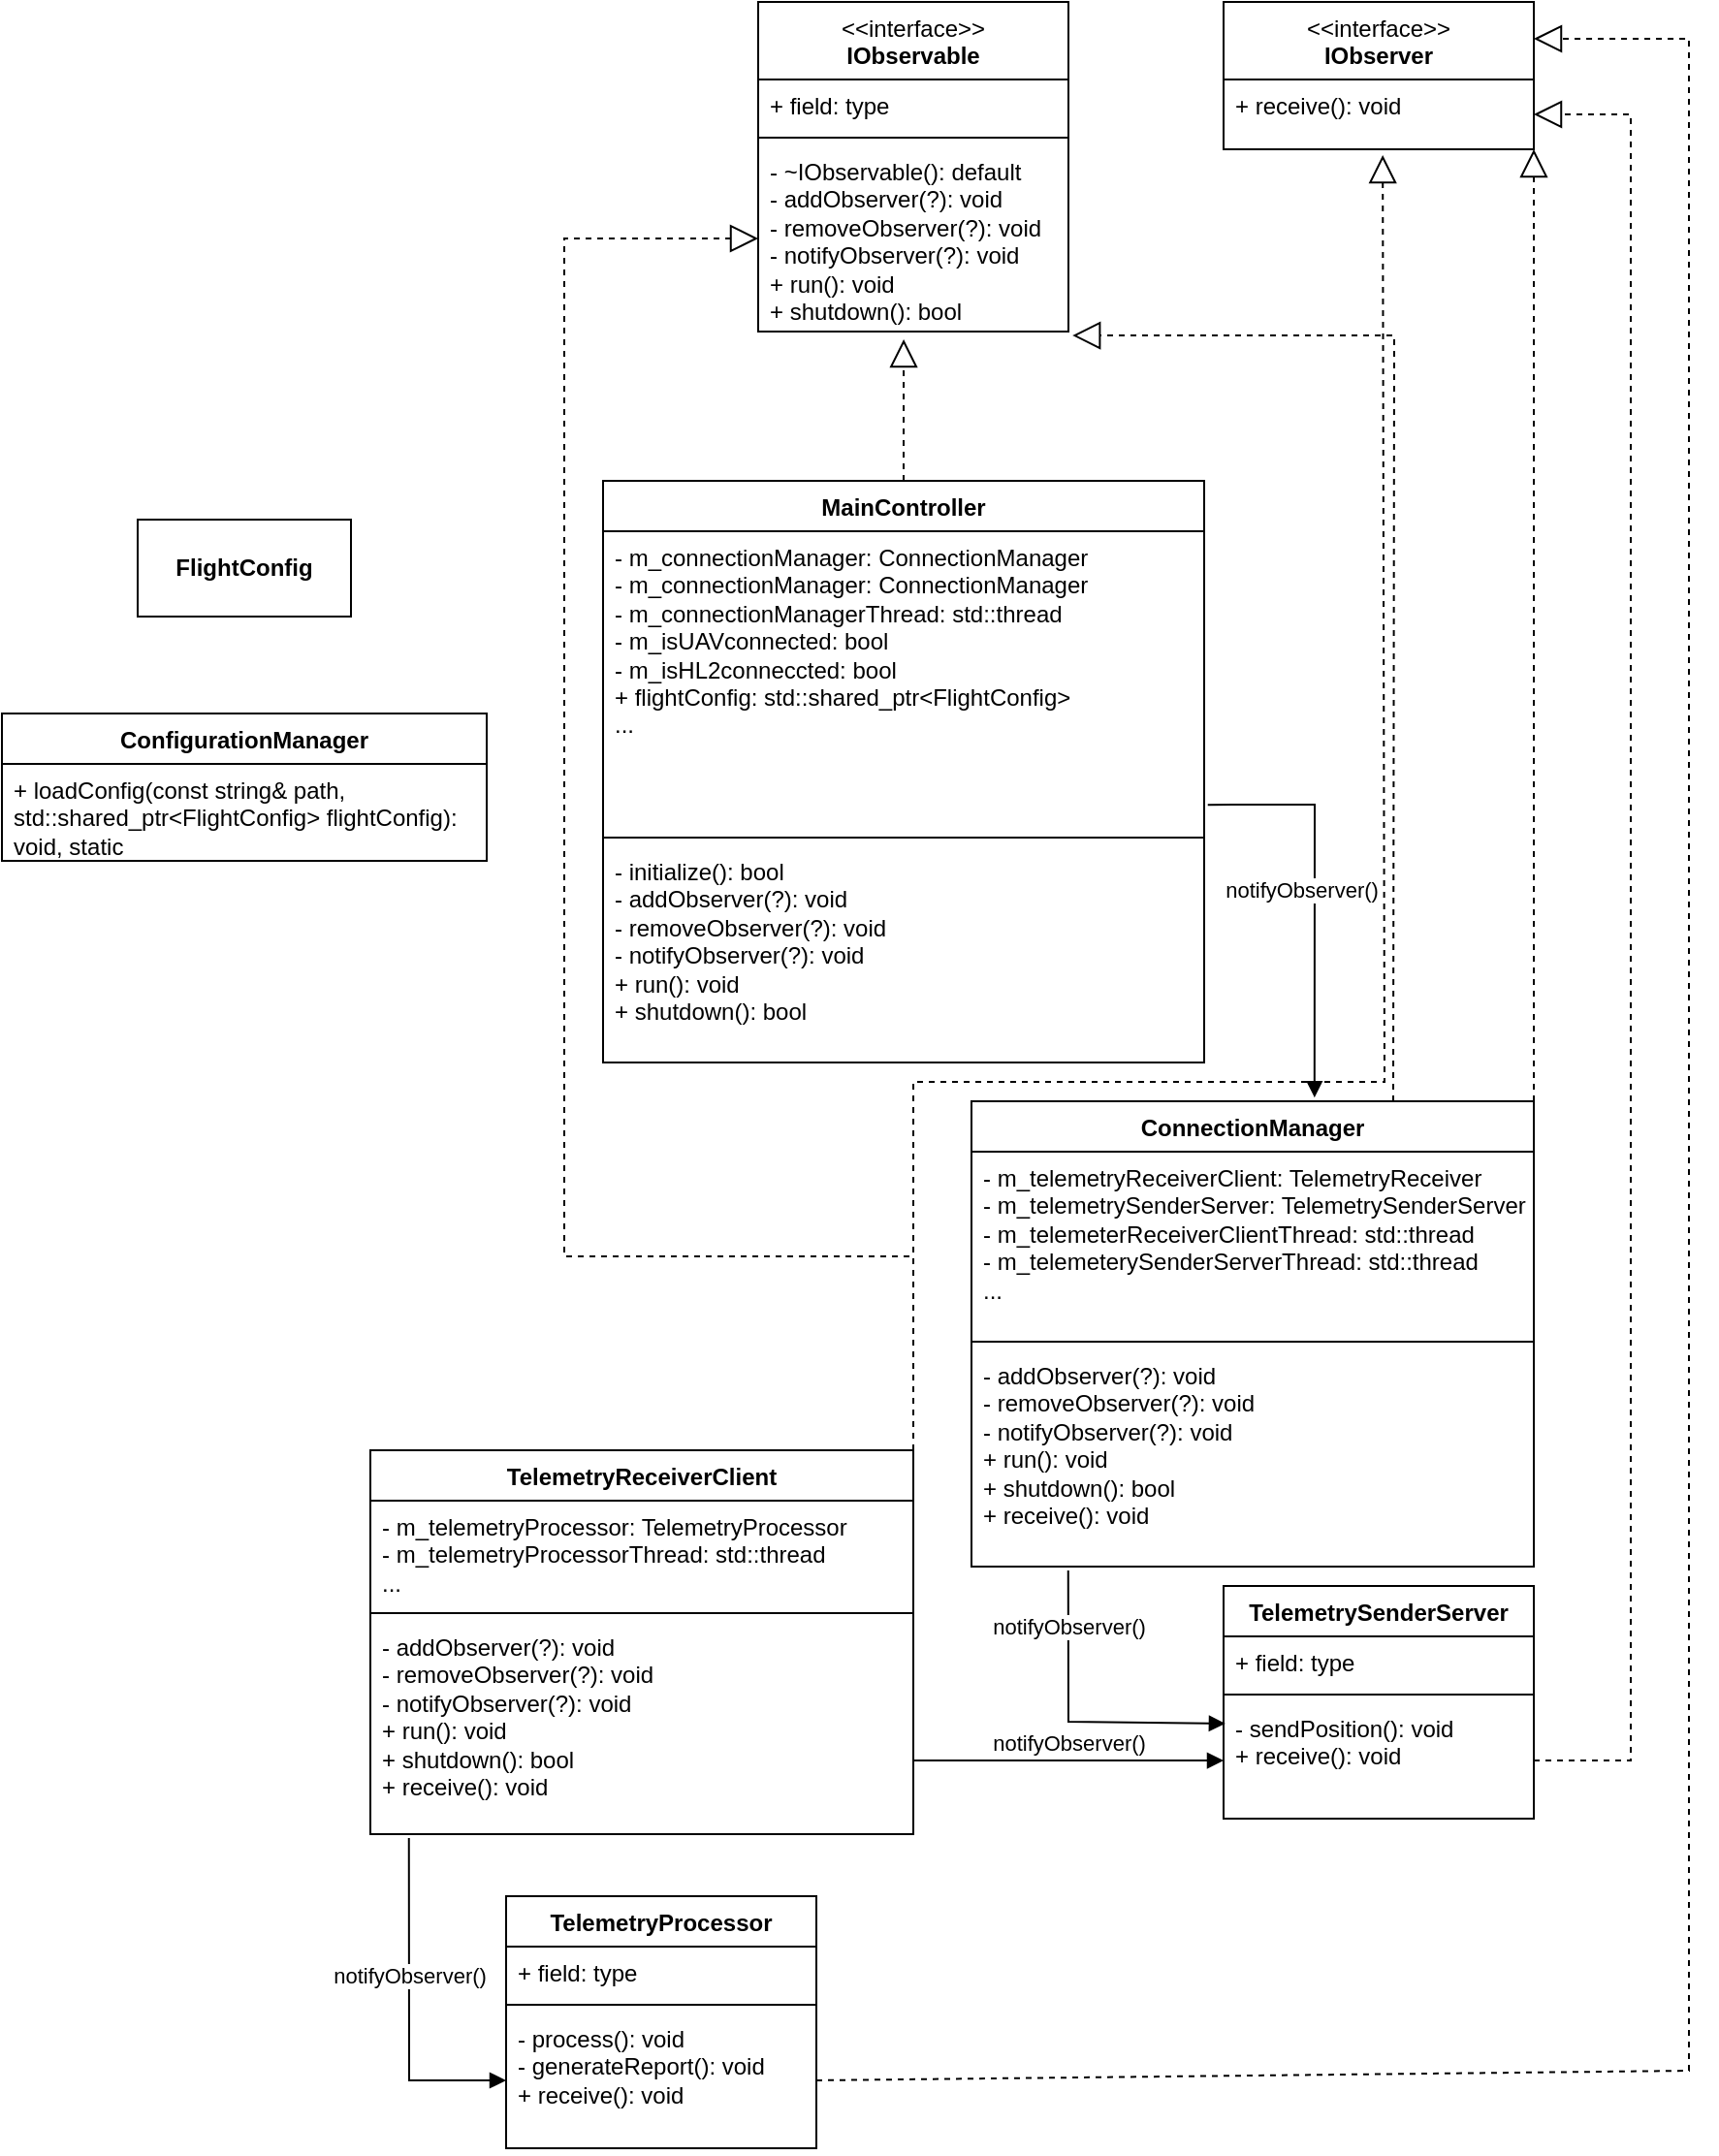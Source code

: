 <mxfile version="24.3.1" type="device">
  <diagram name="Page-1" id="AUV8XOVMXynb2XTjr2WS">
    <mxGraphModel dx="1290" dy="1658" grid="1" gridSize="10" guides="1" tooltips="1" connect="1" arrows="1" fold="1" page="1" pageScale="1" pageWidth="850" pageHeight="1100" math="0" shadow="0">
      <root>
        <mxCell id="0" />
        <mxCell id="1" parent="0" />
        <mxCell id="WBVQhS7fT6MhLSs4P5gq-1" value="MainController" style="swimlane;fontStyle=1;align=center;verticalAlign=top;childLayout=stackLayout;horizontal=1;startSize=26;horizontalStack=0;resizeParent=1;resizeParentMax=0;resizeLast=0;collapsible=1;marginBottom=0;whiteSpace=wrap;html=1;" parent="1" vertex="1">
          <mxGeometry x="360" width="310" height="300" as="geometry" />
        </mxCell>
        <mxCell id="WBVQhS7fT6MhLSs4P5gq-2" value="&lt;div&gt;&lt;div&gt;&lt;div&gt;- m_connectionManager: ConnectionManager&lt;/div&gt;&lt;/div&gt;&lt;div&gt;- m_connectionManager: ConnectionManager&lt;/div&gt;&lt;div&gt;- m_connectionManagerThread: std::thread&lt;/div&gt;&lt;div&gt;&lt;div&gt;- m_isUAVconnected: bool&lt;/div&gt;&lt;div&gt;- m_isHL2conneccted: bool&lt;/div&gt;&lt;/div&gt;&lt;/div&gt;&lt;div&gt;+ flightConfig: std::shared_ptr&amp;lt;FlightConfig&amp;gt;&lt;/div&gt;&lt;div&gt;...&lt;br&gt;&lt;/div&gt;&lt;div&gt;&lt;br&gt;&lt;/div&gt;" style="text;strokeColor=none;fillColor=none;align=left;verticalAlign=top;spacingLeft=4;spacingRight=4;overflow=hidden;rotatable=0;points=[[0,0.5],[1,0.5]];portConstraint=eastwest;whiteSpace=wrap;html=1;" parent="WBVQhS7fT6MhLSs4P5gq-1" vertex="1">
          <mxGeometry y="26" width="310" height="154" as="geometry" />
        </mxCell>
        <mxCell id="WBVQhS7fT6MhLSs4P5gq-3" value="" style="line;strokeWidth=1;fillColor=none;align=left;verticalAlign=middle;spacingTop=-1;spacingLeft=3;spacingRight=3;rotatable=0;labelPosition=right;points=[];portConstraint=eastwest;strokeColor=inherit;" parent="WBVQhS7fT6MhLSs4P5gq-1" vertex="1">
          <mxGeometry y="180" width="310" height="8" as="geometry" />
        </mxCell>
        <mxCell id="WBVQhS7fT6MhLSs4P5gq-4" value="&lt;div&gt;- initialize(): bool&lt;/div&gt;&lt;div&gt;- addObserver(?): void&lt;/div&gt;&lt;div&gt;- removeObserver(?): void&lt;/div&gt;&lt;div&gt;- notifyObserver(?): void&lt;br&gt;&lt;/div&gt;&lt;div&gt;+ run(): void&lt;/div&gt;&lt;div&gt;+ shutdown(): bool&lt;br&gt;&lt;/div&gt;&lt;div&gt;&lt;br&gt;&lt;/div&gt;" style="text;strokeColor=none;fillColor=none;align=left;verticalAlign=top;spacingLeft=4;spacingRight=4;overflow=hidden;rotatable=0;points=[[0,0.5],[1,0.5]];portConstraint=eastwest;whiteSpace=wrap;html=1;" parent="WBVQhS7fT6MhLSs4P5gq-1" vertex="1">
          <mxGeometry y="188" width="310" height="112" as="geometry" />
        </mxCell>
        <mxCell id="WBVQhS7fT6MhLSs4P5gq-5" value="ConfigurationManager" style="swimlane;fontStyle=1;align=center;verticalAlign=top;childLayout=stackLayout;horizontal=1;startSize=26;horizontalStack=0;resizeParent=1;resizeParentMax=0;resizeLast=0;collapsible=1;marginBottom=0;whiteSpace=wrap;html=1;" parent="1" vertex="1">
          <mxGeometry x="50" y="120" width="250" height="76" as="geometry" />
        </mxCell>
        <mxCell id="WBVQhS7fT6MhLSs4P5gq-8" value="&lt;div&gt;+ loadConfig(const string&amp;amp; path, std::shared_ptr&amp;lt;FlightConfig&amp;gt; flightConfig): void, static&lt;/div&gt;" style="text;strokeColor=none;fillColor=none;align=left;verticalAlign=top;spacingLeft=4;spacingRight=4;overflow=hidden;rotatable=0;points=[[0,0.5],[1,0.5]];portConstraint=eastwest;whiteSpace=wrap;html=1;" parent="WBVQhS7fT6MhLSs4P5gq-5" vertex="1">
          <mxGeometry y="26" width="250" height="50" as="geometry" />
        </mxCell>
        <mxCell id="WBVQhS7fT6MhLSs4P5gq-9" value="ConnectionManager" style="swimlane;fontStyle=1;align=center;verticalAlign=top;childLayout=stackLayout;horizontal=1;startSize=26;horizontalStack=0;resizeParent=1;resizeParentMax=0;resizeLast=0;collapsible=1;marginBottom=0;whiteSpace=wrap;html=1;" parent="1" vertex="1">
          <mxGeometry x="550" y="320" width="290" height="240" as="geometry" />
        </mxCell>
        <mxCell id="WBVQhS7fT6MhLSs4P5gq-10" value="&lt;div&gt;&lt;div&gt;- m_telemetryReceiverClient: TelemetryReceiver&lt;/div&gt;&lt;div&gt;- m_telemetrySenderServer: TelemetrySenderServer&lt;br&gt;&lt;/div&gt;&lt;/div&gt;&lt;div&gt;- m_telemeterReceiverClientThread: std::thread&lt;br&gt;&lt;/div&gt;&lt;div&gt;- m_telemeterySenderServerThread: std::thread&lt;/div&gt;&lt;div&gt;...&lt;br&gt;&lt;/div&gt;&lt;div&gt;&lt;br&gt;&lt;/div&gt;" style="text;strokeColor=none;fillColor=none;align=left;verticalAlign=top;spacingLeft=4;spacingRight=4;overflow=hidden;rotatable=0;points=[[0,0.5],[1,0.5]];portConstraint=eastwest;whiteSpace=wrap;html=1;" parent="WBVQhS7fT6MhLSs4P5gq-9" vertex="1">
          <mxGeometry y="26" width="290" height="94" as="geometry" />
        </mxCell>
        <mxCell id="WBVQhS7fT6MhLSs4P5gq-11" value="" style="line;strokeWidth=1;fillColor=none;align=left;verticalAlign=middle;spacingTop=-1;spacingLeft=3;spacingRight=3;rotatable=0;labelPosition=right;points=[];portConstraint=eastwest;strokeColor=inherit;" parent="WBVQhS7fT6MhLSs4P5gq-9" vertex="1">
          <mxGeometry y="120" width="290" height="8" as="geometry" />
        </mxCell>
        <mxCell id="WBVQhS7fT6MhLSs4P5gq-12" value="&lt;div&gt;- addObserver(?): void&lt;/div&gt;&lt;div&gt;- removeObserver(?): void&lt;/div&gt;&lt;div&gt;- notifyObserver(?): void&lt;br&gt;&lt;/div&gt;&lt;div&gt;+ run(): void&lt;/div&gt;&lt;div&gt;+ shutdown(): bool&lt;br&gt;&lt;/div&gt;&lt;div&gt;+ receive(): void&lt;br&gt;&lt;/div&gt;" style="text;strokeColor=none;fillColor=none;align=left;verticalAlign=top;spacingLeft=4;spacingRight=4;overflow=hidden;rotatable=0;points=[[0,0.5],[1,0.5]];portConstraint=eastwest;whiteSpace=wrap;html=1;" parent="WBVQhS7fT6MhLSs4P5gq-9" vertex="1">
          <mxGeometry y="128" width="290" height="112" as="geometry" />
        </mxCell>
        <mxCell id="WBVQhS7fT6MhLSs4P5gq-13" value="TelemetrySenderServer" style="swimlane;fontStyle=1;align=center;verticalAlign=top;childLayout=stackLayout;horizontal=1;startSize=26;horizontalStack=0;resizeParent=1;resizeParentMax=0;resizeLast=0;collapsible=1;marginBottom=0;whiteSpace=wrap;html=1;" parent="1" vertex="1">
          <mxGeometry x="680" y="570" width="160" height="120" as="geometry" />
        </mxCell>
        <mxCell id="WBVQhS7fT6MhLSs4P5gq-14" value="+ field: type" style="text;strokeColor=none;fillColor=none;align=left;verticalAlign=top;spacingLeft=4;spacingRight=4;overflow=hidden;rotatable=0;points=[[0,0.5],[1,0.5]];portConstraint=eastwest;whiteSpace=wrap;html=1;" parent="WBVQhS7fT6MhLSs4P5gq-13" vertex="1">
          <mxGeometry y="26" width="160" height="26" as="geometry" />
        </mxCell>
        <mxCell id="WBVQhS7fT6MhLSs4P5gq-15" value="" style="line;strokeWidth=1;fillColor=none;align=left;verticalAlign=middle;spacingTop=-1;spacingLeft=3;spacingRight=3;rotatable=0;labelPosition=right;points=[];portConstraint=eastwest;strokeColor=inherit;" parent="WBVQhS7fT6MhLSs4P5gq-13" vertex="1">
          <mxGeometry y="52" width="160" height="8" as="geometry" />
        </mxCell>
        <mxCell id="WBVQhS7fT6MhLSs4P5gq-16" value="&lt;div&gt;- sendPosition(): void&lt;br&gt;&lt;/div&gt;&lt;div&gt;+ receive(): void&lt;/div&gt;" style="text;strokeColor=none;fillColor=none;align=left;verticalAlign=top;spacingLeft=4;spacingRight=4;overflow=hidden;rotatable=0;points=[[0,0.5],[1,0.5]];portConstraint=eastwest;whiteSpace=wrap;html=1;" parent="WBVQhS7fT6MhLSs4P5gq-13" vertex="1">
          <mxGeometry y="60" width="160" height="60" as="geometry" />
        </mxCell>
        <mxCell id="WBVQhS7fT6MhLSs4P5gq-17" value="TelemetryReceiverClient" style="swimlane;fontStyle=1;align=center;verticalAlign=top;childLayout=stackLayout;horizontal=1;startSize=26;horizontalStack=0;resizeParent=1;resizeParentMax=0;resizeLast=0;collapsible=1;marginBottom=0;whiteSpace=wrap;html=1;" parent="1" vertex="1">
          <mxGeometry x="240" y="500" width="280" height="198" as="geometry" />
        </mxCell>
        <mxCell id="WBVQhS7fT6MhLSs4P5gq-18" value="&lt;div&gt;- m_telemetryProcessor: TelemetryProcessor&lt;/div&gt;&lt;div&gt;- m_telemetryProcessorThread: std::thread&lt;/div&gt;&lt;div&gt;...&lt;br&gt;&lt;/div&gt;" style="text;strokeColor=none;fillColor=none;align=left;verticalAlign=top;spacingLeft=4;spacingRight=4;overflow=hidden;rotatable=0;points=[[0,0.5],[1,0.5]];portConstraint=eastwest;whiteSpace=wrap;html=1;" parent="WBVQhS7fT6MhLSs4P5gq-17" vertex="1">
          <mxGeometry y="26" width="280" height="54" as="geometry" />
        </mxCell>
        <mxCell id="WBVQhS7fT6MhLSs4P5gq-19" value="" style="line;strokeWidth=1;fillColor=none;align=left;verticalAlign=middle;spacingTop=-1;spacingLeft=3;spacingRight=3;rotatable=0;labelPosition=right;points=[];portConstraint=eastwest;strokeColor=inherit;" parent="WBVQhS7fT6MhLSs4P5gq-17" vertex="1">
          <mxGeometry y="80" width="280" height="8" as="geometry" />
        </mxCell>
        <mxCell id="WBVQhS7fT6MhLSs4P5gq-20" value="&lt;div&gt;- addObserver(?): void&lt;/div&gt;&lt;div&gt;- removeObserver(?): void&lt;/div&gt;&lt;div&gt;- notifyObserver(?): void&lt;br&gt;&lt;/div&gt;&lt;div&gt;+ run(): void&lt;/div&gt;&lt;div&gt;+ shutdown(): bool&lt;br&gt;&lt;/div&gt;&lt;div&gt;+ receive(): void&lt;/div&gt;&lt;div&gt;&lt;br&gt;&lt;/div&gt;&lt;div&gt;&lt;br&gt;&lt;/div&gt;" style="text;strokeColor=none;fillColor=none;align=left;verticalAlign=top;spacingLeft=4;spacingRight=4;overflow=hidden;rotatable=0;points=[[0,0.5],[1,0.5]];portConstraint=eastwest;whiteSpace=wrap;html=1;" parent="WBVQhS7fT6MhLSs4P5gq-17" vertex="1">
          <mxGeometry y="88" width="280" height="110" as="geometry" />
        </mxCell>
        <mxCell id="WBVQhS7fT6MhLSs4P5gq-25" value="&lt;b&gt;FlightConfig&lt;/b&gt;" style="html=1;whiteSpace=wrap;" parent="1" vertex="1">
          <mxGeometry x="120" y="20" width="110" height="50" as="geometry" />
        </mxCell>
        <mxCell id="WBVQhS7fT6MhLSs4P5gq-26" value="TelemetryProcessor" style="swimlane;fontStyle=1;align=center;verticalAlign=top;childLayout=stackLayout;horizontal=1;startSize=26;horizontalStack=0;resizeParent=1;resizeParentMax=0;resizeLast=0;collapsible=1;marginBottom=0;whiteSpace=wrap;html=1;" parent="1" vertex="1">
          <mxGeometry x="310" y="730" width="160" height="130" as="geometry" />
        </mxCell>
        <mxCell id="WBVQhS7fT6MhLSs4P5gq-27" value="+ field: type" style="text;strokeColor=none;fillColor=none;align=left;verticalAlign=top;spacingLeft=4;spacingRight=4;overflow=hidden;rotatable=0;points=[[0,0.5],[1,0.5]];portConstraint=eastwest;whiteSpace=wrap;html=1;" parent="WBVQhS7fT6MhLSs4P5gq-26" vertex="1">
          <mxGeometry y="26" width="160" height="26" as="geometry" />
        </mxCell>
        <mxCell id="WBVQhS7fT6MhLSs4P5gq-28" value="" style="line;strokeWidth=1;fillColor=none;align=left;verticalAlign=middle;spacingTop=-1;spacingLeft=3;spacingRight=3;rotatable=0;labelPosition=right;points=[];portConstraint=eastwest;strokeColor=inherit;" parent="WBVQhS7fT6MhLSs4P5gq-26" vertex="1">
          <mxGeometry y="52" width="160" height="8" as="geometry" />
        </mxCell>
        <mxCell id="WBVQhS7fT6MhLSs4P5gq-29" value="&lt;div&gt;- process(): void&lt;/div&gt;&lt;div&gt;- generateReport(): void&lt;br&gt;&lt;/div&gt;&lt;div&gt;+ receive(): void&lt;/div&gt;" style="text;strokeColor=none;fillColor=none;align=left;verticalAlign=top;spacingLeft=4;spacingRight=4;overflow=hidden;rotatable=0;points=[[0,0.5],[1,0.5]];portConstraint=eastwest;whiteSpace=wrap;html=1;" parent="WBVQhS7fT6MhLSs4P5gq-26" vertex="1">
          <mxGeometry y="60" width="160" height="70" as="geometry" />
        </mxCell>
        <mxCell id="nWSMORwomO7x_Qd4vwny-9" value="&lt;span style=&quot;font-weight: normal;&quot;&gt;&amp;lt;&amp;lt;interface&amp;gt;&amp;gt;&lt;/span&gt;&lt;br&gt;&lt;div&gt;IObservable&lt;br&gt;&lt;/div&gt;" style="swimlane;fontStyle=1;align=center;verticalAlign=top;childLayout=stackLayout;horizontal=1;startSize=40;horizontalStack=0;resizeParent=1;resizeParentMax=0;resizeLast=0;collapsible=1;marginBottom=0;whiteSpace=wrap;html=1;" parent="1" vertex="1">
          <mxGeometry x="440" y="-247" width="160" height="170" as="geometry" />
        </mxCell>
        <mxCell id="nWSMORwomO7x_Qd4vwny-10" value="+ field: type" style="text;strokeColor=none;fillColor=none;align=left;verticalAlign=top;spacingLeft=4;spacingRight=4;overflow=hidden;rotatable=0;points=[[0,0.5],[1,0.5]];portConstraint=eastwest;whiteSpace=wrap;html=1;" parent="nWSMORwomO7x_Qd4vwny-9" vertex="1">
          <mxGeometry y="40" width="160" height="26" as="geometry" />
        </mxCell>
        <mxCell id="nWSMORwomO7x_Qd4vwny-11" value="" style="line;strokeWidth=1;fillColor=none;align=left;verticalAlign=middle;spacingTop=-1;spacingLeft=3;spacingRight=3;rotatable=0;labelPosition=right;points=[];portConstraint=eastwest;strokeColor=inherit;" parent="nWSMORwomO7x_Qd4vwny-9" vertex="1">
          <mxGeometry y="66" width="160" height="8" as="geometry" />
        </mxCell>
        <mxCell id="nWSMORwomO7x_Qd4vwny-12" value="&lt;div&gt;- ~IObservable(): default&lt;/div&gt;&lt;div&gt;- addObserver(?): void&lt;/div&gt;&lt;div&gt;- removeObserver(?): void&lt;/div&gt;&lt;div&gt;- notifyObserver(?): void&lt;br&gt;&lt;/div&gt;&lt;div&gt;+ run(): void&lt;/div&gt;&lt;div&gt;+ shutdown(): bool&lt;br&gt;&lt;/div&gt;" style="text;strokeColor=none;fillColor=none;align=left;verticalAlign=top;spacingLeft=4;spacingRight=4;overflow=hidden;rotatable=0;points=[[0,0.5],[1,0.5]];portConstraint=eastwest;whiteSpace=wrap;html=1;" parent="nWSMORwomO7x_Qd4vwny-9" vertex="1">
          <mxGeometry y="74" width="160" height="96" as="geometry" />
        </mxCell>
        <mxCell id="nWSMORwomO7x_Qd4vwny-13" value="&lt;span style=&quot;font-weight: normal;&quot;&gt;&amp;lt;&amp;lt;interface&amp;gt;&amp;gt;&lt;/span&gt;&lt;br&gt;&lt;div&gt;IObserver&lt;br&gt;&lt;/div&gt;" style="swimlane;fontStyle=1;align=center;verticalAlign=top;childLayout=stackLayout;horizontal=1;startSize=40;horizontalStack=0;resizeParent=1;resizeParentMax=0;resizeLast=0;collapsible=1;marginBottom=0;whiteSpace=wrap;html=1;" parent="1" vertex="1">
          <mxGeometry x="680" y="-247" width="160" height="76" as="geometry" />
        </mxCell>
        <mxCell id="nWSMORwomO7x_Qd4vwny-16" value="+ receive(): void" style="text;strokeColor=none;fillColor=none;align=left;verticalAlign=top;spacingLeft=4;spacingRight=4;overflow=hidden;rotatable=0;points=[[0,0.5],[1,0.5]];portConstraint=eastwest;whiteSpace=wrap;html=1;" parent="nWSMORwomO7x_Qd4vwny-13" vertex="1">
          <mxGeometry y="40" width="160" height="36" as="geometry" />
        </mxCell>
        <mxCell id="SEF9WH8XTWqk2aDTDYm8-1" value="" style="endArrow=block;dashed=1;endFill=0;endSize=12;html=1;rounded=0;entryX=0.469;entryY=1.042;entryDx=0;entryDy=0;entryPerimeter=0;exitX=0.5;exitY=0;exitDx=0;exitDy=0;" edge="1" parent="1" source="WBVQhS7fT6MhLSs4P5gq-1" target="nWSMORwomO7x_Qd4vwny-12">
          <mxGeometry width="160" relative="1" as="geometry">
            <mxPoint x="490" y="40" as="sourcePoint" />
            <mxPoint x="650" y="40" as="targetPoint" />
          </mxGeometry>
        </mxCell>
        <mxCell id="SEF9WH8XTWqk2aDTDYm8-2" value="" style="endArrow=block;dashed=1;endFill=0;endSize=12;html=1;rounded=0;exitX=1;exitY=0;exitDx=0;exitDy=0;entryX=1;entryY=1;entryDx=0;entryDy=0;" edge="1" parent="1" source="WBVQhS7fT6MhLSs4P5gq-9" target="nWSMORwomO7x_Qd4vwny-13">
          <mxGeometry width="160" relative="1" as="geometry">
            <mxPoint x="490" y="210" as="sourcePoint" />
            <mxPoint x="650" y="210" as="targetPoint" />
          </mxGeometry>
        </mxCell>
        <mxCell id="SEF9WH8XTWqk2aDTDYm8-3" value="" style="endArrow=block;dashed=1;endFill=0;endSize=12;html=1;rounded=0;exitX=0.75;exitY=0;exitDx=0;exitDy=0;entryX=1.013;entryY=1.021;entryDx=0;entryDy=0;entryPerimeter=0;" edge="1" parent="1" source="WBVQhS7fT6MhLSs4P5gq-9" target="nWSMORwomO7x_Qd4vwny-12">
          <mxGeometry width="160" relative="1" as="geometry">
            <mxPoint x="490" y="160" as="sourcePoint" />
            <mxPoint x="650" y="160" as="targetPoint" />
            <Array as="points">
              <mxPoint x="768" y="-75" />
            </Array>
          </mxGeometry>
        </mxCell>
        <mxCell id="SEF9WH8XTWqk2aDTDYm8-4" value="" style="endArrow=block;dashed=1;endFill=0;endSize=12;html=1;rounded=0;exitX=1;exitY=0;exitDx=0;exitDy=0;entryX=0;entryY=0.5;entryDx=0;entryDy=0;" edge="1" parent="1" source="WBVQhS7fT6MhLSs4P5gq-17" target="nWSMORwomO7x_Qd4vwny-12">
          <mxGeometry width="160" relative="1" as="geometry">
            <mxPoint x="490" y="620" as="sourcePoint" />
            <mxPoint x="650" y="620" as="targetPoint" />
            <Array as="points">
              <mxPoint x="520" y="400" />
              <mxPoint x="340" y="400" />
              <mxPoint x="340" y="-125" />
            </Array>
          </mxGeometry>
        </mxCell>
        <mxCell id="SEF9WH8XTWqk2aDTDYm8-5" value="" style="endArrow=block;dashed=1;endFill=0;endSize=12;html=1;rounded=0;exitX=1;exitY=0;exitDx=0;exitDy=0;entryX=0.513;entryY=1.083;entryDx=0;entryDy=0;entryPerimeter=0;" edge="1" parent="1" source="WBVQhS7fT6MhLSs4P5gq-17" target="nWSMORwomO7x_Qd4vwny-16">
          <mxGeometry width="160" relative="1" as="geometry">
            <mxPoint x="490" y="280" as="sourcePoint" />
            <mxPoint x="650" y="280" as="targetPoint" />
            <Array as="points">
              <mxPoint x="520" y="310" />
              <mxPoint x="763" y="310" />
            </Array>
          </mxGeometry>
        </mxCell>
        <mxCell id="SEF9WH8XTWqk2aDTDYm8-6" value="" style="endArrow=block;dashed=1;endFill=0;endSize=12;html=1;rounded=0;exitX=1;exitY=0.5;exitDx=0;exitDy=0;entryX=1;entryY=0.5;entryDx=0;entryDy=0;" edge="1" parent="1" source="WBVQhS7fT6MhLSs4P5gq-16" target="nWSMORwomO7x_Qd4vwny-16">
          <mxGeometry width="160" relative="1" as="geometry">
            <mxPoint x="490" y="420" as="sourcePoint" />
            <mxPoint x="650" y="420" as="targetPoint" />
            <Array as="points">
              <mxPoint x="890" y="660" />
              <mxPoint x="890" y="-189" />
            </Array>
          </mxGeometry>
        </mxCell>
        <mxCell id="SEF9WH8XTWqk2aDTDYm8-7" value="" style="endArrow=block;dashed=1;endFill=0;endSize=12;html=1;rounded=0;exitX=1;exitY=0.5;exitDx=0;exitDy=0;entryX=1;entryY=0.25;entryDx=0;entryDy=0;" edge="1" parent="1" source="WBVQhS7fT6MhLSs4P5gq-29" target="nWSMORwomO7x_Qd4vwny-13">
          <mxGeometry width="160" relative="1" as="geometry">
            <mxPoint x="490" y="690" as="sourcePoint" />
            <mxPoint x="650" y="690" as="targetPoint" />
            <Array as="points">
              <mxPoint x="920" y="820" />
              <mxPoint x="920" y="400" />
              <mxPoint x="920" y="-228" />
            </Array>
          </mxGeometry>
        </mxCell>
        <mxCell id="SEF9WH8XTWqk2aDTDYm8-8" value="notifyObserver()" style="html=1;verticalAlign=bottom;endArrow=block;curved=0;rounded=0;entryX=0;entryY=0.5;entryDx=0;entryDy=0;exitX=0.071;exitY=1.018;exitDx=0;exitDy=0;exitPerimeter=0;" edge="1" parent="1" source="WBVQhS7fT6MhLSs4P5gq-20" target="WBVQhS7fT6MhLSs4P5gq-29">
          <mxGeometry x="-0.086" width="80" relative="1" as="geometry">
            <mxPoint x="350" y="710" as="sourcePoint" />
            <mxPoint x="610" y="700" as="targetPoint" />
            <Array as="points">
              <mxPoint x="260" y="825" />
            </Array>
            <mxPoint as="offset" />
          </mxGeometry>
        </mxCell>
        <mxCell id="SEF9WH8XTWqk2aDTDYm8-9" value="notifyObserver()" style="html=1;verticalAlign=bottom;endArrow=block;curved=0;rounded=0;exitX=1;exitY=0.655;exitDx=0;exitDy=0;entryX=0;entryY=0.5;entryDx=0;entryDy=0;exitPerimeter=0;" edge="1" parent="1" source="WBVQhS7fT6MhLSs4P5gq-20" target="WBVQhS7fT6MhLSs4P5gq-16">
          <mxGeometry width="80" relative="1" as="geometry">
            <mxPoint x="530" y="560" as="sourcePoint" />
            <mxPoint x="610" y="560" as="targetPoint" />
          </mxGeometry>
        </mxCell>
        <mxCell id="SEF9WH8XTWqk2aDTDYm8-10" value="notifyObserver()" style="html=1;verticalAlign=bottom;endArrow=block;curved=0;rounded=0;entryX=0.006;entryY=0.183;entryDx=0;entryDy=0;entryPerimeter=0;exitX=0.172;exitY=1.018;exitDx=0;exitDy=0;exitPerimeter=0;" edge="1" parent="1" source="WBVQhS7fT6MhLSs4P5gq-12" target="WBVQhS7fT6MhLSs4P5gq-16">
          <mxGeometry x="-0.522" width="80" relative="1" as="geometry">
            <mxPoint x="610" y="600" as="sourcePoint" />
            <mxPoint x="610" y="560" as="targetPoint" />
            <Array as="points">
              <mxPoint x="600" y="640" />
            </Array>
            <mxPoint as="offset" />
          </mxGeometry>
        </mxCell>
        <mxCell id="SEF9WH8XTWqk2aDTDYm8-11" value="notifyObserver()" style="html=1;verticalAlign=bottom;endArrow=block;curved=0;rounded=0;exitX=1.006;exitY=0.916;exitDx=0;exitDy=0;entryX=0.61;entryY=-0.008;entryDx=0;entryDy=0;exitPerimeter=0;entryPerimeter=0;" edge="1" parent="1" source="WBVQhS7fT6MhLSs4P5gq-2" target="WBVQhS7fT6MhLSs4P5gq-9">
          <mxGeometry x="0.049" y="-7" width="80" relative="1" as="geometry">
            <mxPoint x="530" y="270" as="sourcePoint" />
            <mxPoint x="610" y="270" as="targetPoint" />
            <Array as="points">
              <mxPoint x="727" y="167" />
            </Array>
            <mxPoint as="offset" />
          </mxGeometry>
        </mxCell>
      </root>
    </mxGraphModel>
  </diagram>
</mxfile>
